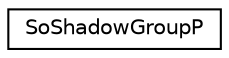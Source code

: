 digraph "Graphical Class Hierarchy"
{
 // LATEX_PDF_SIZE
  edge [fontname="Helvetica",fontsize="10",labelfontname="Helvetica",labelfontsize="10"];
  node [fontname="Helvetica",fontsize="10",shape=record];
  rankdir="LR";
  Node0 [label="SoShadowGroupP",height=0.2,width=0.4,color="black", fillcolor="white", style="filled",URL="$classSoShadowGroupP.html",tooltip=" "];
}
